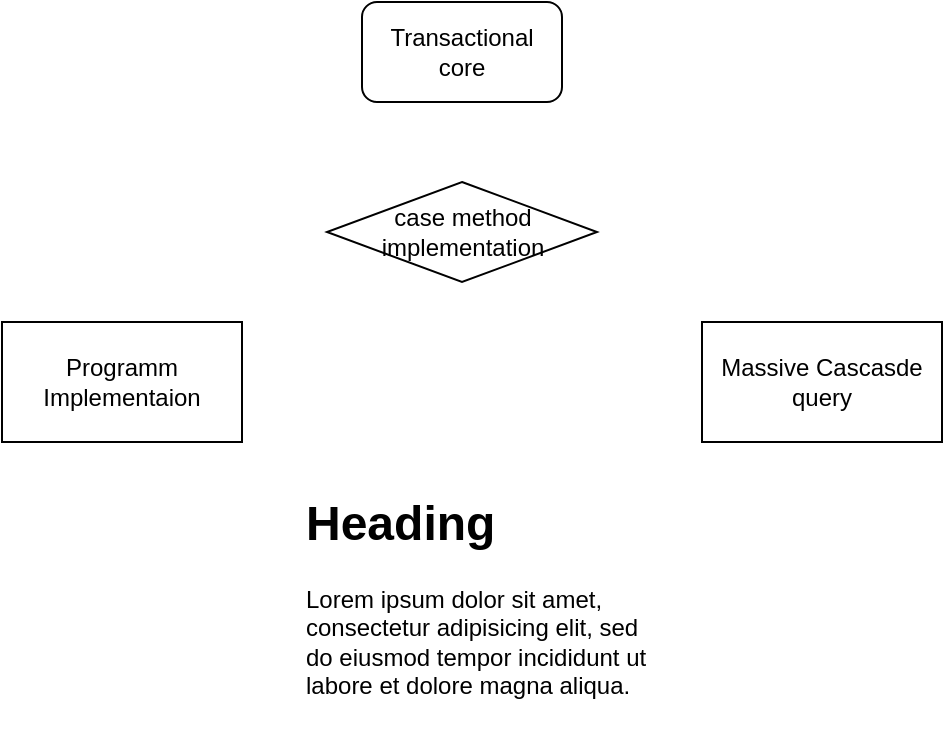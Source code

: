 <mxfile>
    <diagram id="l5eF7EAOJhrXCn6n3XGN" name="Page-1">
        <mxGraphModel dx="1028" dy="719" grid="1" gridSize="10" guides="1" tooltips="1" connect="1" arrows="1" fold="1" page="1" pageScale="1" pageWidth="850" pageHeight="1100" math="0" shadow="0">
            <root>
                <mxCell id="0"/>
                <mxCell id="1" parent="0"/>
                <mxCell id="2" value="Transactional core" style="rounded=1;whiteSpace=wrap;html=1;" vertex="1" parent="1">
                    <mxGeometry x="350" y="40" width="100" height="50" as="geometry"/>
                </mxCell>
                <mxCell id="6" value="case method implementation" style="rhombus;whiteSpace=wrap;html=1;" vertex="1" parent="1">
                    <mxGeometry x="332.5" y="130" width="135" height="50" as="geometry"/>
                </mxCell>
                <mxCell id="7" value="Massive Cascasde query" style="rounded=0;whiteSpace=wrap;html=1;" vertex="1" parent="1">
                    <mxGeometry x="520" y="200" width="120" height="60" as="geometry"/>
                </mxCell>
                <mxCell id="8" value="Programm Implementaion" style="rounded=0;whiteSpace=wrap;html=1;" vertex="1" parent="1">
                    <mxGeometry x="170" y="200" width="120" height="60" as="geometry"/>
                </mxCell>
                <mxCell id="9" value="&lt;h1 style=&quot;margin-top: 0px;&quot;&gt;Heading&lt;/h1&gt;&lt;p&gt;Lorem ipsum dolor sit amet, consectetur adipisicing elit, sed do eiusmod tempor incididunt ut labore et dolore magna aliqua.&lt;/p&gt;" style="text;html=1;whiteSpace=wrap;overflow=hidden;rounded=0;" vertex="1" parent="1">
                    <mxGeometry x="320" y="280" width="180" height="120" as="geometry"/>
                </mxCell>
            </root>
        </mxGraphModel>
    </diagram>
</mxfile>